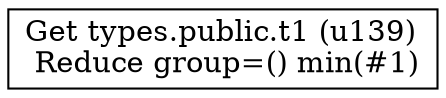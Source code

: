 digraph G {
    node0 [shape = record, label=" Get types.public.t1 (u139)\l Reduce group=() min(#1)\l"]
}
